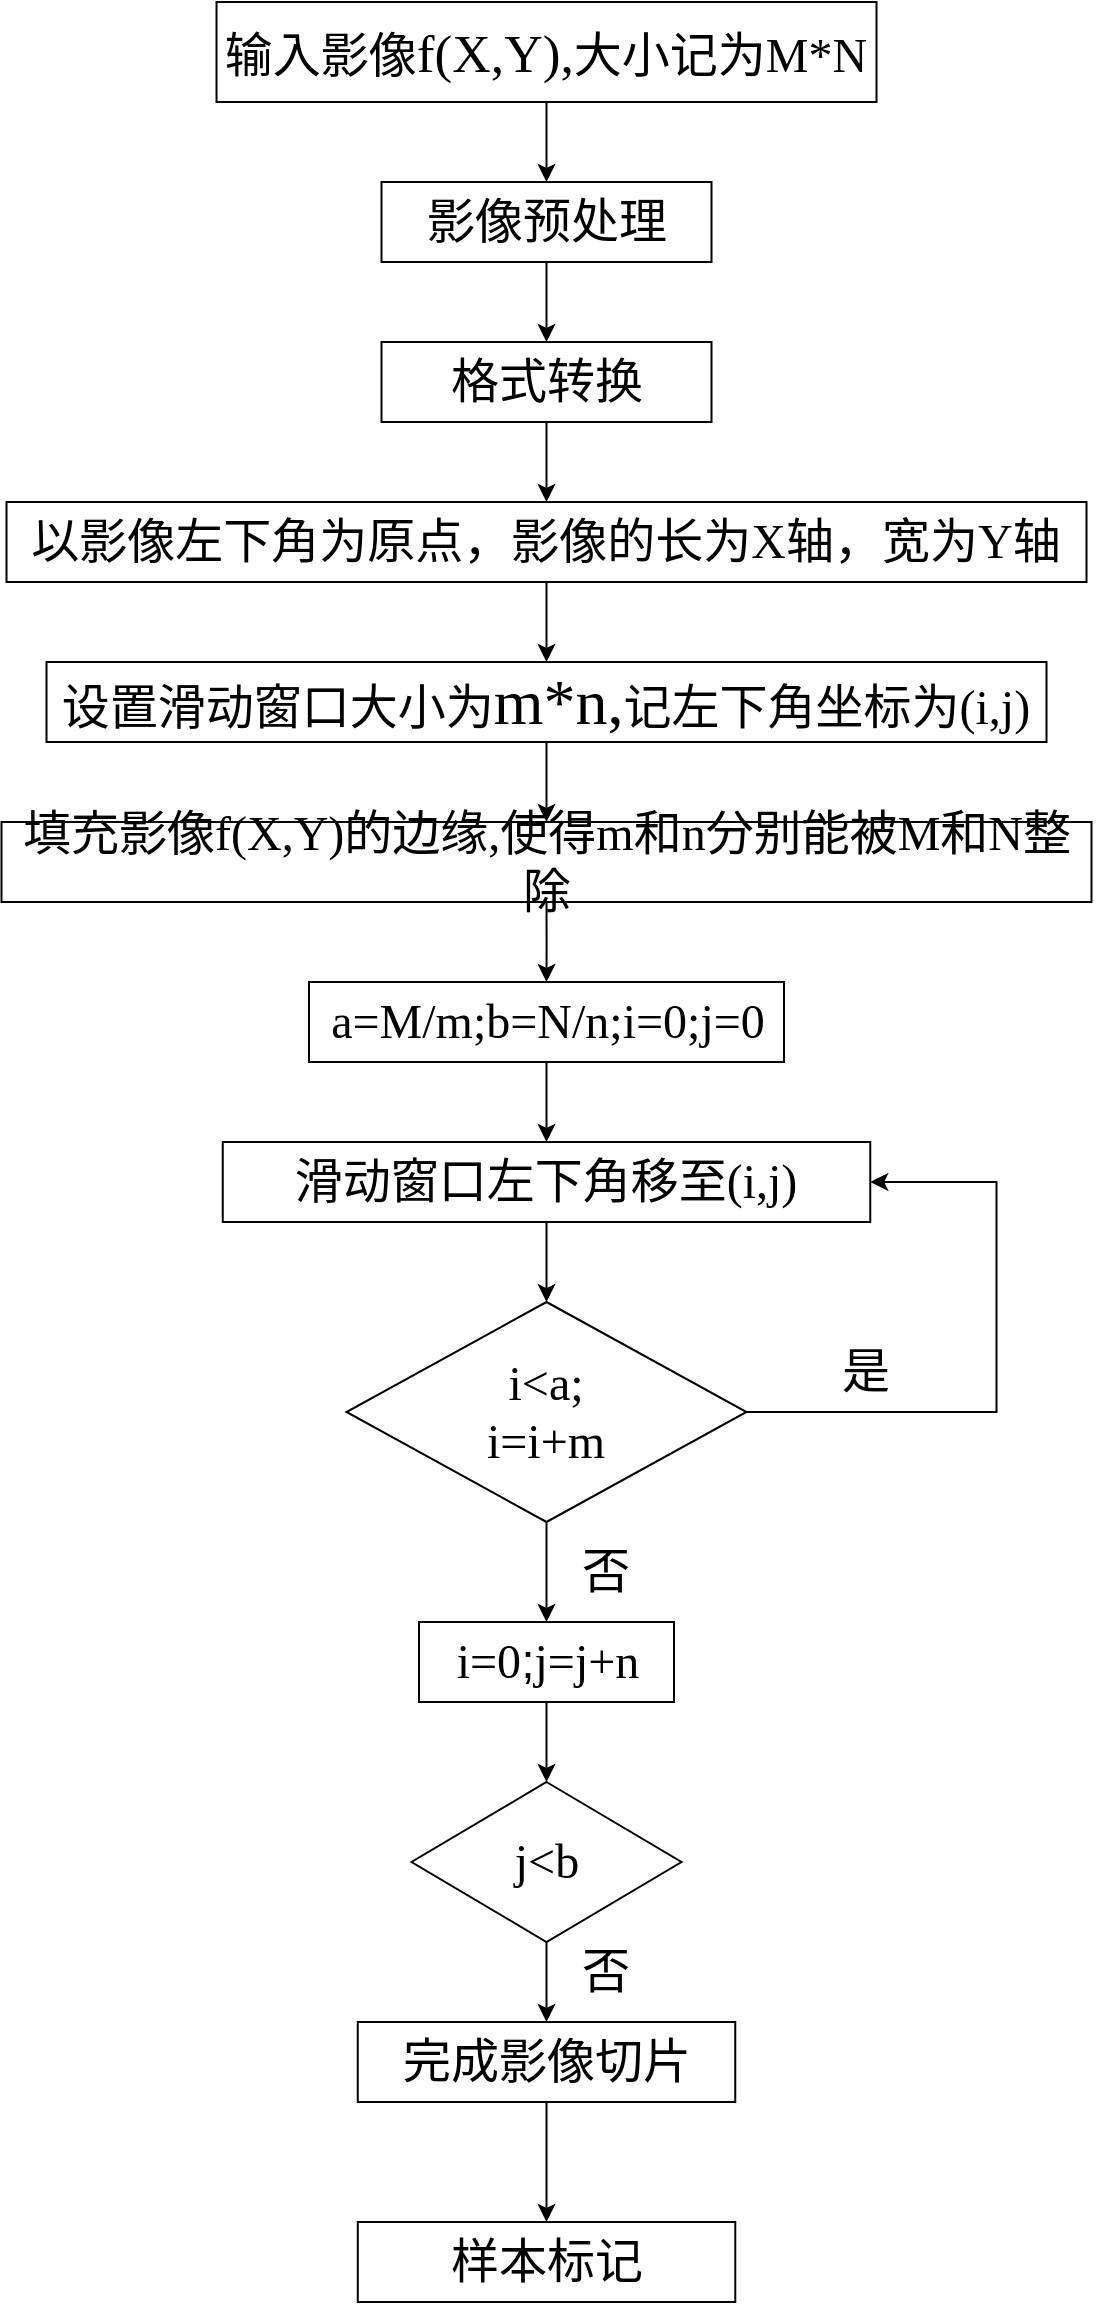 <mxfile version="13.6.6" type="github"><diagram id="tQcYxNQisCZQLBw75C_i" name="Page-1"><mxGraphModel dx="2373" dy="1208" grid="1" gridSize="10" guides="1" tooltips="1" connect="1" arrows="1" fold="1" page="1" pageScale="1" pageWidth="413" pageHeight="583" math="0" shadow="0"><root><mxCell id="0"/><mxCell id="1" parent="0"/><mxCell id="KULj-4r-lsqZirksf_22-33" style="edgeStyle=orthogonalEdgeStyle;rounded=0;orthogonalLoop=1;jettySize=auto;html=1;exitX=0.5;exitY=1;exitDx=0;exitDy=0;entryX=0.5;entryY=0;entryDx=0;entryDy=0;" edge="1" parent="1" source="KULj-4r-lsqZirksf_22-1" target="KULj-4r-lsqZirksf_22-31"><mxGeometry relative="1" as="geometry"/></mxCell><mxCell id="KULj-4r-lsqZirksf_22-1" value="&lt;p style=&quot;margin-top: 0pt ; margin-bottom: 0pt ; margin-left: 0in ; direction: ltr ; unicode-bidi: embed ; word-break: normal&quot;&gt;&lt;span style=&quot;font-size: 18pt&quot;&gt;输入影像&lt;/span&gt;&lt;span style=&quot;font-size: 20pt ; font-family: &amp;#34;calibri&amp;#34;&quot;&gt;f(X,Y),&lt;/span&gt;&lt;span style=&quot;font-size: 18pt&quot;&gt;大小记为&lt;/span&gt;&lt;span style=&quot;font-size: 18pt ; font-family: &amp;#34;calibri&amp;#34;&quot;&gt;M*N&lt;/span&gt;&lt;/p&gt;" style="rounded=0;whiteSpace=wrap;html=1;" vertex="1" parent="1"><mxGeometry x="211.26" width="330" height="50" as="geometry"/></mxCell><mxCell id="KULj-4r-lsqZirksf_22-8" style="edgeStyle=orthogonalEdgeStyle;rounded=0;orthogonalLoop=1;jettySize=auto;html=1;exitX=0.5;exitY=1;exitDx=0;exitDy=0;" edge="1" parent="1" source="KULj-4r-lsqZirksf_22-3" target="KULj-4r-lsqZirksf_22-7"><mxGeometry relative="1" as="geometry"/></mxCell><mxCell id="KULj-4r-lsqZirksf_22-3" value="&lt;p style=&quot;margin-top: 0pt ; margin-bottom: 0pt ; margin-left: 0in ; direction: ltr ; unicode-bidi: embed ; word-break: normal&quot;&gt;&lt;span style=&quot;font-size: 24px&quot;&gt;格式转换&lt;/span&gt;&lt;/p&gt;" style="rounded=0;whiteSpace=wrap;html=1;" vertex="1" parent="1"><mxGeometry x="293.75" y="170" width="165" height="40" as="geometry"/></mxCell><mxCell id="KULj-4r-lsqZirksf_22-10" style="edgeStyle=orthogonalEdgeStyle;rounded=0;orthogonalLoop=1;jettySize=auto;html=1;exitX=0.5;exitY=1;exitDx=0;exitDy=0;" edge="1" parent="1" source="KULj-4r-lsqZirksf_22-7" target="KULj-4r-lsqZirksf_22-9"><mxGeometry relative="1" as="geometry"/></mxCell><mxCell id="KULj-4r-lsqZirksf_22-7" value="&lt;p style=&quot;margin-top: 0pt ; margin-bottom: 0pt ; margin-left: 0in ; direction: ltr ; unicode-bidi: embed ; word-break: normal&quot;&gt;&lt;span style=&quot;font-size: 18pt&quot;&gt;以影像左下角为原点，影像的长为&lt;/span&gt;&lt;span style=&quot;font-size: 18pt ; font-family: &amp;#34;calibri&amp;#34;&quot;&gt;X&lt;/span&gt;&lt;span style=&quot;font-size: 18pt&quot;&gt;轴，宽为&lt;/span&gt;&lt;span style=&quot;font-size: 18pt ; font-family: &amp;#34;calibri&amp;#34;&quot;&gt;Y&lt;/span&gt;&lt;span style=&quot;font-size: 18pt&quot;&gt;轴&lt;/span&gt;&lt;/p&gt;" style="rounded=0;whiteSpace=wrap;html=1;" vertex="1" parent="1"><mxGeometry x="106.25" y="250" width="540" height="40" as="geometry"/></mxCell><mxCell id="KULj-4r-lsqZirksf_22-12" style="edgeStyle=orthogonalEdgeStyle;rounded=0;orthogonalLoop=1;jettySize=auto;html=1;exitX=0.5;exitY=1;exitDx=0;exitDy=0;" edge="1" parent="1" source="KULj-4r-lsqZirksf_22-9" target="KULj-4r-lsqZirksf_22-11"><mxGeometry relative="1" as="geometry"/></mxCell><mxCell id="KULj-4r-lsqZirksf_22-9" value="&lt;p style=&quot;margin-top: 0pt ; margin-bottom: 0pt ; margin-left: 0in ; direction: ltr ; unicode-bidi: embed ; word-break: normal&quot;&gt;&lt;span style=&quot;font-size: 18pt&quot;&gt;设置滑动窗口大小为&lt;/span&gt;&lt;span style=&quot;font-size: 24pt ; font-family: &amp;#34;calibri&amp;#34;&quot;&gt;m*n,&lt;/span&gt;&lt;span style=&quot;font-size: 18pt&quot;&gt;记左下角坐标为&lt;/span&gt;&lt;span style=&quot;font-size: 18pt ; font-family: &amp;#34;calibri&amp;#34;&quot;&gt;(&lt;/span&gt;&lt;span style=&quot;font-size: 18pt ; font-family: &amp;#34;calibri&amp;#34;&quot;&gt;i,j&lt;/span&gt;&lt;span style=&quot;font-size: 18pt ; font-family: &amp;#34;calibri&amp;#34;&quot;&gt;)&lt;/span&gt;&lt;/p&gt;" style="rounded=0;whiteSpace=wrap;html=1;" vertex="1" parent="1"><mxGeometry x="126.25" y="330" width="500" height="40" as="geometry"/></mxCell><mxCell id="KULj-4r-lsqZirksf_22-14" style="edgeStyle=orthogonalEdgeStyle;rounded=0;orthogonalLoop=1;jettySize=auto;html=1;exitX=0.5;exitY=1;exitDx=0;exitDy=0;" edge="1" parent="1" source="KULj-4r-lsqZirksf_22-11" target="KULj-4r-lsqZirksf_22-13"><mxGeometry relative="1" as="geometry"/></mxCell><mxCell id="KULj-4r-lsqZirksf_22-11" value="&lt;p style=&quot;margin-top: 0pt ; margin-bottom: 0pt ; margin-left: 0in ; direction: ltr ; unicode-bidi: embed ; word-break: normal&quot;&gt;&lt;span style=&quot;font-size: 18pt&quot;&gt;填充影像&lt;/span&gt;&lt;span style=&quot;font-size: 18pt ; font-family: &amp;#34;calibri&amp;#34;&quot;&gt;f(X,Y)&lt;/span&gt;&lt;span style=&quot;font-size: 18pt&quot;&gt;的边缘&lt;/span&gt;&lt;span style=&quot;font-size: 18pt ; font-family: &amp;#34;calibri&amp;#34;&quot;&gt;,&lt;/span&gt;&lt;span style=&quot;font-size: 18pt&quot;&gt;使得&lt;/span&gt;&lt;span style=&quot;font-size: 18pt ; font-family: &amp;#34;calibri&amp;#34;&quot;&gt;m&lt;/span&gt;&lt;span style=&quot;font-size: 18pt&quot;&gt;和&lt;/span&gt;&lt;span style=&quot;font-size: 18pt ; font-family: &amp;#34;calibri&amp;#34;&quot;&gt;n&lt;/span&gt;&lt;span style=&quot;font-size: 18pt&quot;&gt;分别能被&lt;/span&gt;&lt;span style=&quot;font-size: 18pt ; font-family: &amp;#34;calibri&amp;#34;&quot;&gt;M&lt;/span&gt;&lt;span style=&quot;font-size: 18pt&quot;&gt;和&lt;/span&gt;&lt;span style=&quot;font-size: 18pt ; font-family: &amp;#34;calibri&amp;#34;&quot;&gt;N&lt;/span&gt;&lt;span style=&quot;font-size: 18pt&quot;&gt;整除&lt;/span&gt;&lt;/p&gt;" style="rounded=0;whiteSpace=wrap;html=1;" vertex="1" parent="1"><mxGeometry x="103.75" y="410" width="545" height="40" as="geometry"/></mxCell><mxCell id="KULj-4r-lsqZirksf_22-16" style="edgeStyle=orthogonalEdgeStyle;rounded=0;orthogonalLoop=1;jettySize=auto;html=1;exitX=0.5;exitY=1;exitDx=0;exitDy=0;entryX=0.5;entryY=0;entryDx=0;entryDy=0;" edge="1" parent="1" source="KULj-4r-lsqZirksf_22-13" target="KULj-4r-lsqZirksf_22-15"><mxGeometry relative="1" as="geometry"/></mxCell><mxCell id="KULj-4r-lsqZirksf_22-13" value="&lt;p style=&quot;margin-top: 0pt ; margin-bottom: 0pt ; margin-left: 0in ; direction: ltr ; unicode-bidi: embed ; word-break: normal&quot;&gt;&lt;span style=&quot;font-size: 18pt ; font-family: &amp;#34;calibri&amp;#34;&quot;&gt;a=M/&lt;/span&gt;&lt;span style=&quot;font-size: 18pt ; font-family: &amp;#34;calibri&amp;#34;&quot;&gt;m;b&lt;/span&gt;&lt;span style=&quot;font-size: 18pt ; font-family: &amp;#34;calibri&amp;#34;&quot;&gt;=N/&lt;/span&gt;&lt;span style=&quot;font-size: 18pt ; font-family: &amp;#34;calibri&amp;#34;&quot;&gt;n;i&lt;/span&gt;&lt;span style=&quot;font-size: 18pt ; font-family: &amp;#34;calibri&amp;#34;&quot;&gt;=0;j=0&lt;/span&gt;&lt;/p&gt;" style="rounded=0;whiteSpace=wrap;html=1;" vertex="1" parent="1"><mxGeometry x="257.5" y="490" width="237.5" height="40" as="geometry"/></mxCell><mxCell id="KULj-4r-lsqZirksf_22-18" style="edgeStyle=orthogonalEdgeStyle;rounded=0;orthogonalLoop=1;jettySize=auto;html=1;exitX=0.5;exitY=1;exitDx=0;exitDy=0;" edge="1" parent="1" source="KULj-4r-lsqZirksf_22-15" target="KULj-4r-lsqZirksf_22-17"><mxGeometry relative="1" as="geometry"/></mxCell><mxCell id="KULj-4r-lsqZirksf_22-15" value="&lt;p style=&quot;margin-top: 0pt ; margin-bottom: 0pt ; margin-left: 0in ; direction: ltr ; unicode-bidi: embed ; word-break: normal&quot;&gt;&lt;span style=&quot;font-size: 18pt&quot;&gt;滑动窗口左下角移至&lt;/span&gt;&lt;span style=&quot;font-size: 18pt ; font-family: &amp;#34;calibri&amp;#34;&quot;&gt;(&lt;/span&gt;&lt;span style=&quot;font-size: 18pt ; font-family: &amp;#34;calibri&amp;#34;&quot;&gt;i,j&lt;/span&gt;&lt;span style=&quot;font-size: 18pt ; font-family: &amp;#34;calibri&amp;#34;&quot;&gt;)&lt;/span&gt;&lt;/p&gt;" style="rounded=0;whiteSpace=wrap;html=1;" vertex="1" parent="1"><mxGeometry x="214.38" y="570" width="323.75" height="40" as="geometry"/></mxCell><mxCell id="KULj-4r-lsqZirksf_22-19" style="edgeStyle=orthogonalEdgeStyle;rounded=0;orthogonalLoop=1;jettySize=auto;html=1;exitX=1;exitY=0.5;exitDx=0;exitDy=0;entryX=1;entryY=0.5;entryDx=0;entryDy=0;" edge="1" parent="1" source="KULj-4r-lsqZirksf_22-17" target="KULj-4r-lsqZirksf_22-15"><mxGeometry relative="1" as="geometry"><Array as="points"><mxPoint x="601.25" y="705"/><mxPoint x="601.25" y="590"/></Array></mxGeometry></mxCell><mxCell id="KULj-4r-lsqZirksf_22-22" style="edgeStyle=orthogonalEdgeStyle;rounded=0;orthogonalLoop=1;jettySize=auto;html=1;exitX=0.5;exitY=1;exitDx=0;exitDy=0;entryX=0.5;entryY=0;entryDx=0;entryDy=0;" edge="1" parent="1" source="KULj-4r-lsqZirksf_22-17" target="KULj-4r-lsqZirksf_22-21"><mxGeometry relative="1" as="geometry"/></mxCell><mxCell id="KULj-4r-lsqZirksf_22-17" value="&lt;p style=&quot;margin-top: 0pt ; margin-bottom: 0pt ; margin-left: 0in ; direction: ltr ; unicode-bidi: embed ; word-break: normal&quot;&gt;&lt;span style=&quot;font-size: 18pt ; font-family: &amp;#34;calibri&amp;#34;&quot;&gt;i&lt;/span&gt;&lt;span style=&quot;font-size: 18pt ; font-family: &amp;#34;calibri&amp;#34;&quot;&gt;&amp;lt;a;&lt;/span&gt;&lt;/p&gt;&lt;p style=&quot;margin-top: 0pt ; margin-bottom: 0pt ; margin-left: 0in ; direction: ltr ; unicode-bidi: embed ; word-break: normal&quot;&gt;&lt;span style=&quot;font-size: 18pt ; font-family: &amp;#34;calibri&amp;#34;&quot;&gt;i&lt;/span&gt;&lt;span style=&quot;font-size: 18pt ; font-family: &amp;#34;calibri&amp;#34;&quot;&gt;=&lt;/span&gt;&lt;span style=&quot;font-size: 18pt ; font-family: &amp;#34;calibri&amp;#34;&quot;&gt;i+m&lt;/span&gt;&lt;/p&gt;" style="rhombus;whiteSpace=wrap;html=1;" vertex="1" parent="1"><mxGeometry x="276.25" y="650" width="200" height="110" as="geometry"/></mxCell><mxCell id="KULj-4r-lsqZirksf_22-20" value="&lt;font style=&quot;font-size: 24px&quot;&gt;是&lt;/font&gt;" style="rounded=0;whiteSpace=wrap;html=1;strokeColor=#FFFFFF;" vertex="1" parent="1"><mxGeometry x="511.25" y="670" width="50" height="30" as="geometry"/></mxCell><mxCell id="KULj-4r-lsqZirksf_22-25" style="edgeStyle=orthogonalEdgeStyle;rounded=0;orthogonalLoop=1;jettySize=auto;html=1;exitX=0.5;exitY=1;exitDx=0;exitDy=0;entryX=0.5;entryY=0;entryDx=0;entryDy=0;" edge="1" parent="1" source="KULj-4r-lsqZirksf_22-21" target="KULj-4r-lsqZirksf_22-24"><mxGeometry relative="1" as="geometry"/></mxCell><mxCell id="KULj-4r-lsqZirksf_22-21" value="&lt;p style=&quot;margin-top: 0pt ; margin-bottom: 0pt ; margin-left: 0in ; direction: ltr ; unicode-bidi: embed ; word-break: normal&quot;&gt;&lt;span style=&quot;font-size: 18pt ; font-family: &amp;#34;calibri&amp;#34;&quot;&gt;i&lt;/span&gt;&lt;span style=&quot;font-size: 18pt ; font-family: &amp;#34;calibri&amp;#34;&quot;&gt;=0&lt;/span&gt;&lt;span style=&quot;font-size: 18pt&quot;&gt;;&lt;/span&gt;&lt;span style=&quot;font-size: 18pt ; font-family: &amp;#34;calibri&amp;#34;&quot;&gt;j=&lt;/span&gt;&lt;span style=&quot;font-size: 18pt ; font-family: &amp;#34;calibri&amp;#34;&quot;&gt;j+n&lt;/span&gt;&lt;/p&gt;" style="rounded=0;whiteSpace=wrap;html=1;" vertex="1" parent="1"><mxGeometry x="312.5" y="810" width="127.5" height="40" as="geometry"/></mxCell><mxCell id="KULj-4r-lsqZirksf_22-23" value="" style="rhombus;whiteSpace=wrap;html=1;strokeColor=#FFFFFF;" vertex="1" parent="1"><mxGeometry x="581.25" y="770" width="80" height="80" as="geometry"/></mxCell><mxCell id="KULj-4r-lsqZirksf_22-28" style="edgeStyle=orthogonalEdgeStyle;rounded=0;orthogonalLoop=1;jettySize=auto;html=1;exitX=0.5;exitY=1;exitDx=0;exitDy=0;entryX=0.5;entryY=0;entryDx=0;entryDy=0;" edge="1" parent="1" source="KULj-4r-lsqZirksf_22-24" target="KULj-4r-lsqZirksf_22-27"><mxGeometry relative="1" as="geometry"/></mxCell><mxCell id="KULj-4r-lsqZirksf_22-24" value="&lt;p style=&quot;margin-top: 0pt ; margin-bottom: 0pt ; margin-left: 0in ; direction: ltr ; unicode-bidi: embed ; word-break: normal&quot;&gt;&lt;span style=&quot;font-size: 18pt ; font-family: &amp;#34;calibri&amp;#34;&quot;&gt;j&amp;lt;b&lt;/span&gt;&lt;/p&gt;" style="rhombus;whiteSpace=wrap;html=1;" vertex="1" parent="1"><mxGeometry x="308.75" y="890" width="135" height="80" as="geometry"/></mxCell><mxCell id="KULj-4r-lsqZirksf_22-26" value="&lt;span style=&quot;font-size: 24px&quot;&gt;否&lt;/span&gt;" style="rounded=0;whiteSpace=wrap;html=1;strokeColor=#FFFFFF;" vertex="1" parent="1"><mxGeometry x="381.25" y="770" width="50" height="30" as="geometry"/></mxCell><mxCell id="KULj-4r-lsqZirksf_22-37" style="edgeStyle=orthogonalEdgeStyle;rounded=0;orthogonalLoop=1;jettySize=auto;html=1;exitX=0.5;exitY=1;exitDx=0;exitDy=0;" edge="1" parent="1" source="KULj-4r-lsqZirksf_22-27" target="KULj-4r-lsqZirksf_22-30"><mxGeometry relative="1" as="geometry"/></mxCell><mxCell id="KULj-4r-lsqZirksf_22-27" value="&lt;p style=&quot;margin-top: 0pt ; margin-bottom: 0pt ; margin-left: 0in ; direction: ltr ; unicode-bidi: embed ; word-break: normal&quot;&gt;&lt;span style=&quot;font-size: 18pt&quot;&gt;完成影像切片&lt;/span&gt;&lt;/p&gt;" style="rounded=0;whiteSpace=wrap;html=1;" vertex="1" parent="1"><mxGeometry x="281.88" y="1010" width="188.75" height="40" as="geometry"/></mxCell><mxCell id="KULj-4r-lsqZirksf_22-29" value="&lt;span style=&quot;font-size: 24px&quot;&gt;否&lt;/span&gt;" style="rounded=0;whiteSpace=wrap;html=1;strokeColor=#FFFFFF;" vertex="1" parent="1"><mxGeometry x="381.25" y="970" width="50" height="30" as="geometry"/></mxCell><mxCell id="KULj-4r-lsqZirksf_22-30" value="&lt;p style=&quot;margin-top: 0pt ; margin-bottom: 0pt ; margin-left: 0in ; direction: ltr ; unicode-bidi: embed ; word-break: normal&quot;&gt;&lt;span style=&quot;font-size: 24px&quot;&gt;样本标记&lt;/span&gt;&lt;/p&gt;" style="rounded=0;whiteSpace=wrap;html=1;" vertex="1" parent="1"><mxGeometry x="281.89" y="1110" width="188.75" height="40" as="geometry"/></mxCell><mxCell id="KULj-4r-lsqZirksf_22-32" style="edgeStyle=orthogonalEdgeStyle;rounded=0;orthogonalLoop=1;jettySize=auto;html=1;exitX=0.5;exitY=1;exitDx=0;exitDy=0;entryX=0.5;entryY=0;entryDx=0;entryDy=0;" edge="1" parent="1" source="KULj-4r-lsqZirksf_22-31" target="KULj-4r-lsqZirksf_22-3"><mxGeometry relative="1" as="geometry"/></mxCell><mxCell id="KULj-4r-lsqZirksf_22-31" value="&lt;p style=&quot;margin-top: 0pt ; margin-bottom: 0pt ; margin-left: 0in ; direction: ltr ; unicode-bidi: embed ; word-break: normal&quot;&gt;&lt;span style=&quot;font-size: 24px&quot;&gt;影像预处理&lt;/span&gt;&lt;/p&gt;" style="rounded=0;whiteSpace=wrap;html=1;" vertex="1" parent="1"><mxGeometry x="293.75" y="90" width="165" height="40" as="geometry"/></mxCell></root></mxGraphModel></diagram></mxfile>